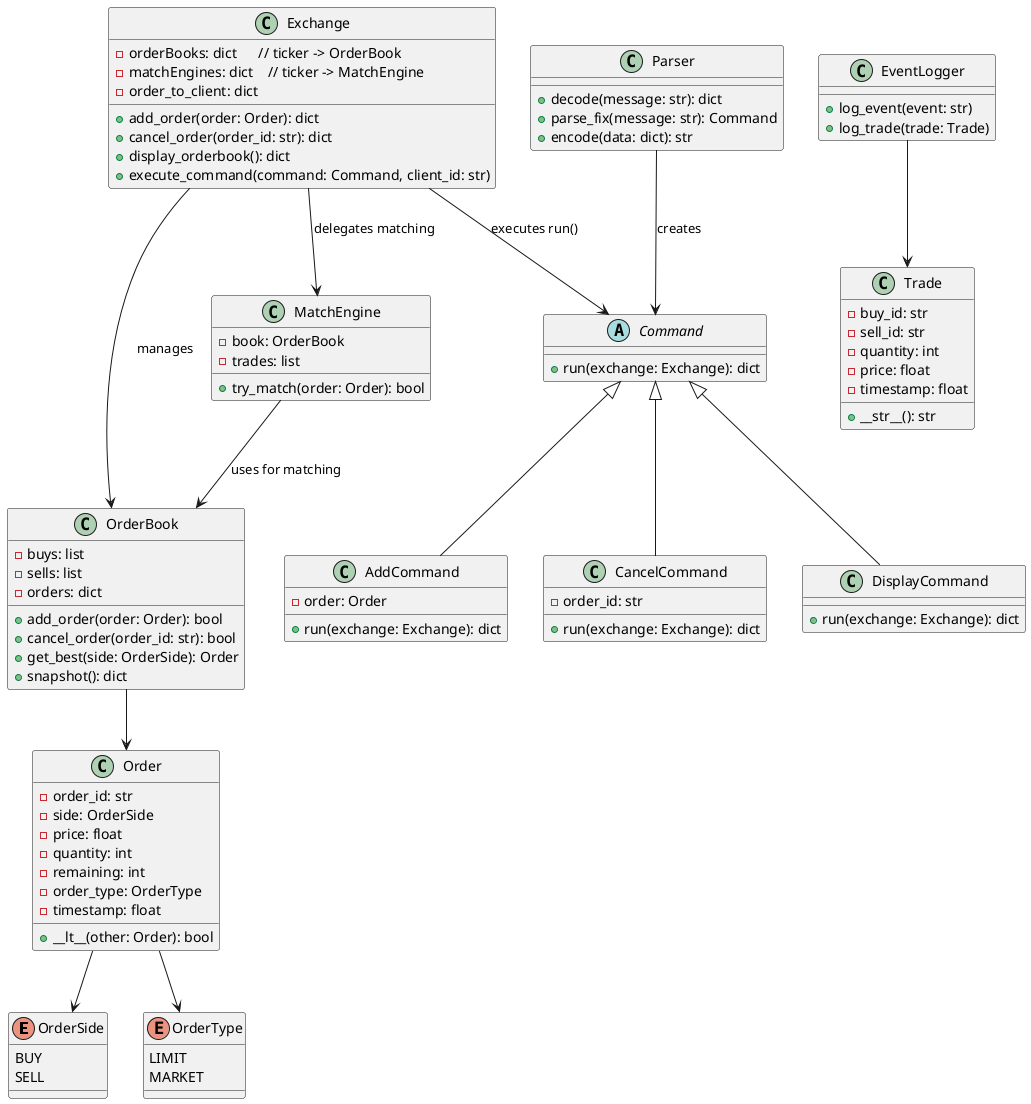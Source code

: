 @startuml Order Book Class Diagram

enum OrderSide {
  BUY
  SELL
}

enum OrderType {
  LIMIT
  MARKET
}

class Order {
  - order_id: str
  - side: OrderSide
  - price: float
  - quantity: int
  - remaining: int
  - order_type: OrderType
  - timestamp: float
  + __lt__(other: Order): bool
}

class Trade {
  - buy_id: str
  - sell_id: str
  - quantity: int
  - price: float
  - timestamp: float
  + __str__(): str
}

class OrderBook {
  - buys: list
  - sells: list
  - orders: dict
  + add_order(order: Order): bool
  + cancel_order(order_id: str): bool
  + get_best(side: OrderSide): Order
  + snapshot(): dict
}

class MatchEngine {
  - book: OrderBook
  - trades: list
  + try_match(order: Order): bool
}

class EventLogger {
  + log_event(event: str)
  + log_trade(trade: Trade)
}

class Exchange {
  - orderBooks: dict      // ticker -> OrderBook
  - matchEngines: dict    // ticker -> MatchEngine
  - order_to_client: dict
  + add_order(order: Order): dict
  + cancel_order(order_id: str): dict
  + display_orderbook(): dict
  + execute_command(command: Command, client_id: str)
}

abstract class Command {
  + run(exchange: Exchange): dict
}

class AddCommand {
  - order: Order
  + run(exchange: Exchange): dict
}

class CancelCommand {
  - order_id: str
  + run(exchange: Exchange): dict
}

class DisplayCommand {
  + run(exchange: Exchange): dict
}

class Parser {
  + decode(message: str): dict
  + parse_fix(message: str): Command
  + encode(data: dict): str
}

Parser --> Command : "creates"
Exchange --> Command : "executes run()"
Command <|-- AddCommand
Command <|-- CancelCommand
Command <|-- DisplayCommand

Exchange --> OrderBook : "manages"
Exchange --> MatchEngine : "delegates matching"
MatchEngine --> OrderBook : "uses for matching"
EventLogger --> Trade
OrderBook --> Order
Order --> OrderSide
Order --> OrderType

@enduml
